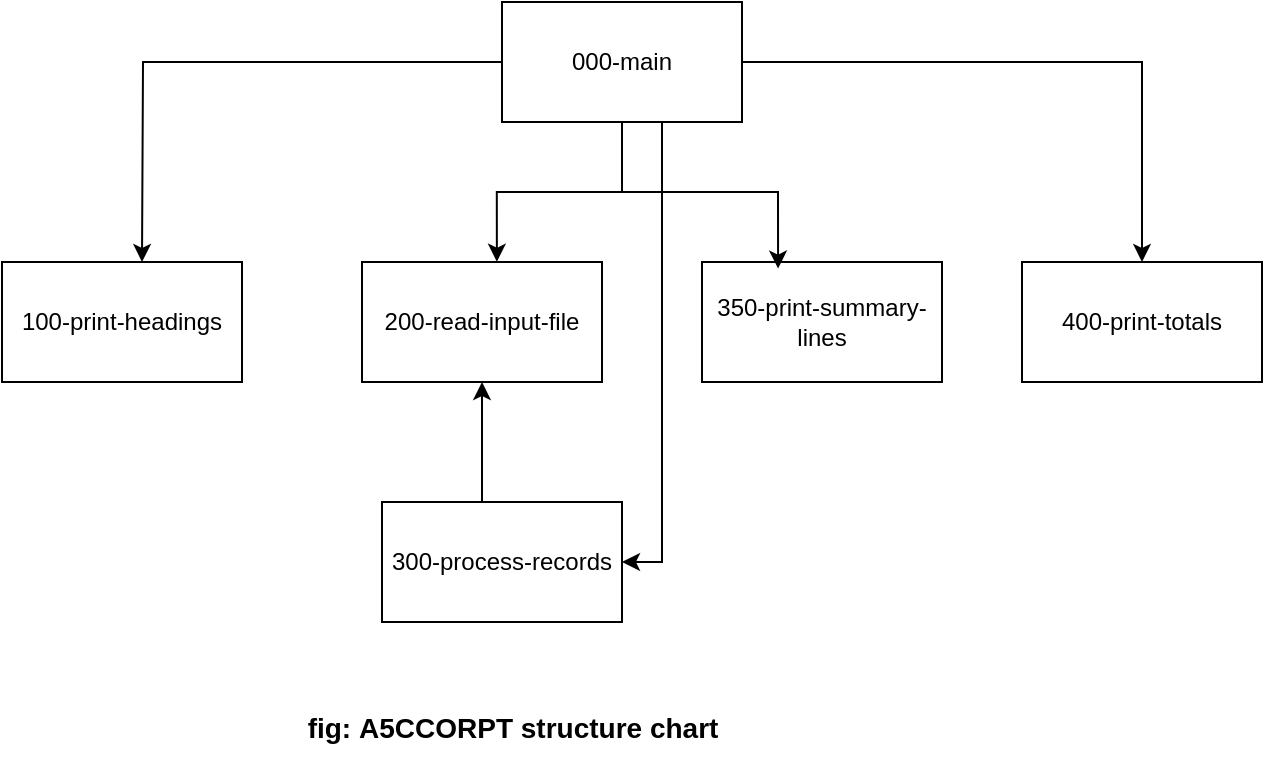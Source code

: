 <mxfile version="26.1.0">
  <diagram name="Page-1" id="0rrBNt-kZzKSReRbh4fE">
    <mxGraphModel dx="1519" dy="517" grid="1" gridSize="10" guides="1" tooltips="1" connect="1" arrows="1" fold="1" page="1" pageScale="1" pageWidth="850" pageHeight="1100" math="0" shadow="0">
      <root>
        <mxCell id="0" />
        <mxCell id="1" parent="0" />
        <mxCell id="UAAZDjbQebnmPNmFwmRw-12" style="edgeStyle=orthogonalEdgeStyle;rounded=0;orthogonalLoop=1;jettySize=auto;html=1;entryX=1;entryY=0.5;entryDx=0;entryDy=0;" edge="1" parent="1" source="UAAZDjbQebnmPNmFwmRw-1" target="UAAZDjbQebnmPNmFwmRw-4">
          <mxGeometry relative="1" as="geometry">
            <Array as="points">
              <mxPoint x="420" y="330" />
            </Array>
          </mxGeometry>
        </mxCell>
        <mxCell id="UAAZDjbQebnmPNmFwmRw-1" value="000-main" style="rounded=0;whiteSpace=wrap;html=1;" vertex="1" parent="1">
          <mxGeometry x="340" y="50" width="120" height="60" as="geometry" />
        </mxCell>
        <mxCell id="UAAZDjbQebnmPNmFwmRw-2" value="100-print-headings" style="rounded=0;whiteSpace=wrap;html=1;" vertex="1" parent="1">
          <mxGeometry x="90" y="180" width="120" height="60" as="geometry" />
        </mxCell>
        <mxCell id="UAAZDjbQebnmPNmFwmRw-3" value="200-read-input-file" style="rounded=0;whiteSpace=wrap;html=1;" vertex="1" parent="1">
          <mxGeometry x="270" y="180" width="120" height="60" as="geometry" />
        </mxCell>
        <mxCell id="UAAZDjbQebnmPNmFwmRw-13" style="edgeStyle=orthogonalEdgeStyle;rounded=0;orthogonalLoop=1;jettySize=auto;html=1;entryX=0.5;entryY=1;entryDx=0;entryDy=0;" edge="1" parent="1" source="UAAZDjbQebnmPNmFwmRw-4" target="UAAZDjbQebnmPNmFwmRw-3">
          <mxGeometry relative="1" as="geometry">
            <Array as="points">
              <mxPoint x="330" y="350" />
              <mxPoint x="330" y="350" />
            </Array>
          </mxGeometry>
        </mxCell>
        <mxCell id="UAAZDjbQebnmPNmFwmRw-4" value="300-process-records" style="rounded=0;whiteSpace=wrap;html=1;" vertex="1" parent="1">
          <mxGeometry x="280" y="300" width="120" height="60" as="geometry" />
        </mxCell>
        <mxCell id="UAAZDjbQebnmPNmFwmRw-6" value="350-print-summary-lines" style="rounded=0;whiteSpace=wrap;html=1;" vertex="1" parent="1">
          <mxGeometry x="440" y="180" width="120" height="60" as="geometry" />
        </mxCell>
        <mxCell id="UAAZDjbQebnmPNmFwmRw-7" value="400-print-totals" style="rounded=0;whiteSpace=wrap;html=1;" vertex="1" parent="1">
          <mxGeometry x="600" y="180" width="120" height="60" as="geometry" />
        </mxCell>
        <mxCell id="UAAZDjbQebnmPNmFwmRw-8" style="edgeStyle=orthogonalEdgeStyle;rounded=0;orthogonalLoop=1;jettySize=auto;html=1;" edge="1" parent="1" source="UAAZDjbQebnmPNmFwmRw-1">
          <mxGeometry relative="1" as="geometry">
            <mxPoint x="160" y="180" as="targetPoint" />
          </mxGeometry>
        </mxCell>
        <mxCell id="UAAZDjbQebnmPNmFwmRw-9" style="edgeStyle=orthogonalEdgeStyle;rounded=0;orthogonalLoop=1;jettySize=auto;html=1;entryX=0.562;entryY=-0.002;entryDx=0;entryDy=0;entryPerimeter=0;" edge="1" parent="1" source="UAAZDjbQebnmPNmFwmRw-1" target="UAAZDjbQebnmPNmFwmRw-3">
          <mxGeometry relative="1" as="geometry" />
        </mxCell>
        <mxCell id="UAAZDjbQebnmPNmFwmRw-10" style="edgeStyle=orthogonalEdgeStyle;rounded=0;orthogonalLoop=1;jettySize=auto;html=1;entryX=0.317;entryY=0.055;entryDx=0;entryDy=0;entryPerimeter=0;" edge="1" parent="1" source="UAAZDjbQebnmPNmFwmRw-1" target="UAAZDjbQebnmPNmFwmRw-6">
          <mxGeometry relative="1" as="geometry" />
        </mxCell>
        <mxCell id="UAAZDjbQebnmPNmFwmRw-11" style="edgeStyle=orthogonalEdgeStyle;rounded=0;orthogonalLoop=1;jettySize=auto;html=1;entryX=0.5;entryY=0;entryDx=0;entryDy=0;" edge="1" parent="1" source="UAAZDjbQebnmPNmFwmRw-1" target="UAAZDjbQebnmPNmFwmRw-7">
          <mxGeometry relative="1" as="geometry" />
        </mxCell>
        <mxCell id="UAAZDjbQebnmPNmFwmRw-17" value="&lt;b&gt;&lt;font style=&quot;font-size: 14px;&quot;&gt;fig:&amp;nbsp;A5CCORPT structure chart&lt;/font&gt;&lt;/b&gt;" style="text;html=1;align=center;verticalAlign=middle;resizable=0;points=[];autosize=1;strokeColor=none;fillColor=none;" vertex="1" parent="1">
          <mxGeometry x="230" y="398" width="230" height="30" as="geometry" />
        </mxCell>
      </root>
    </mxGraphModel>
  </diagram>
</mxfile>
